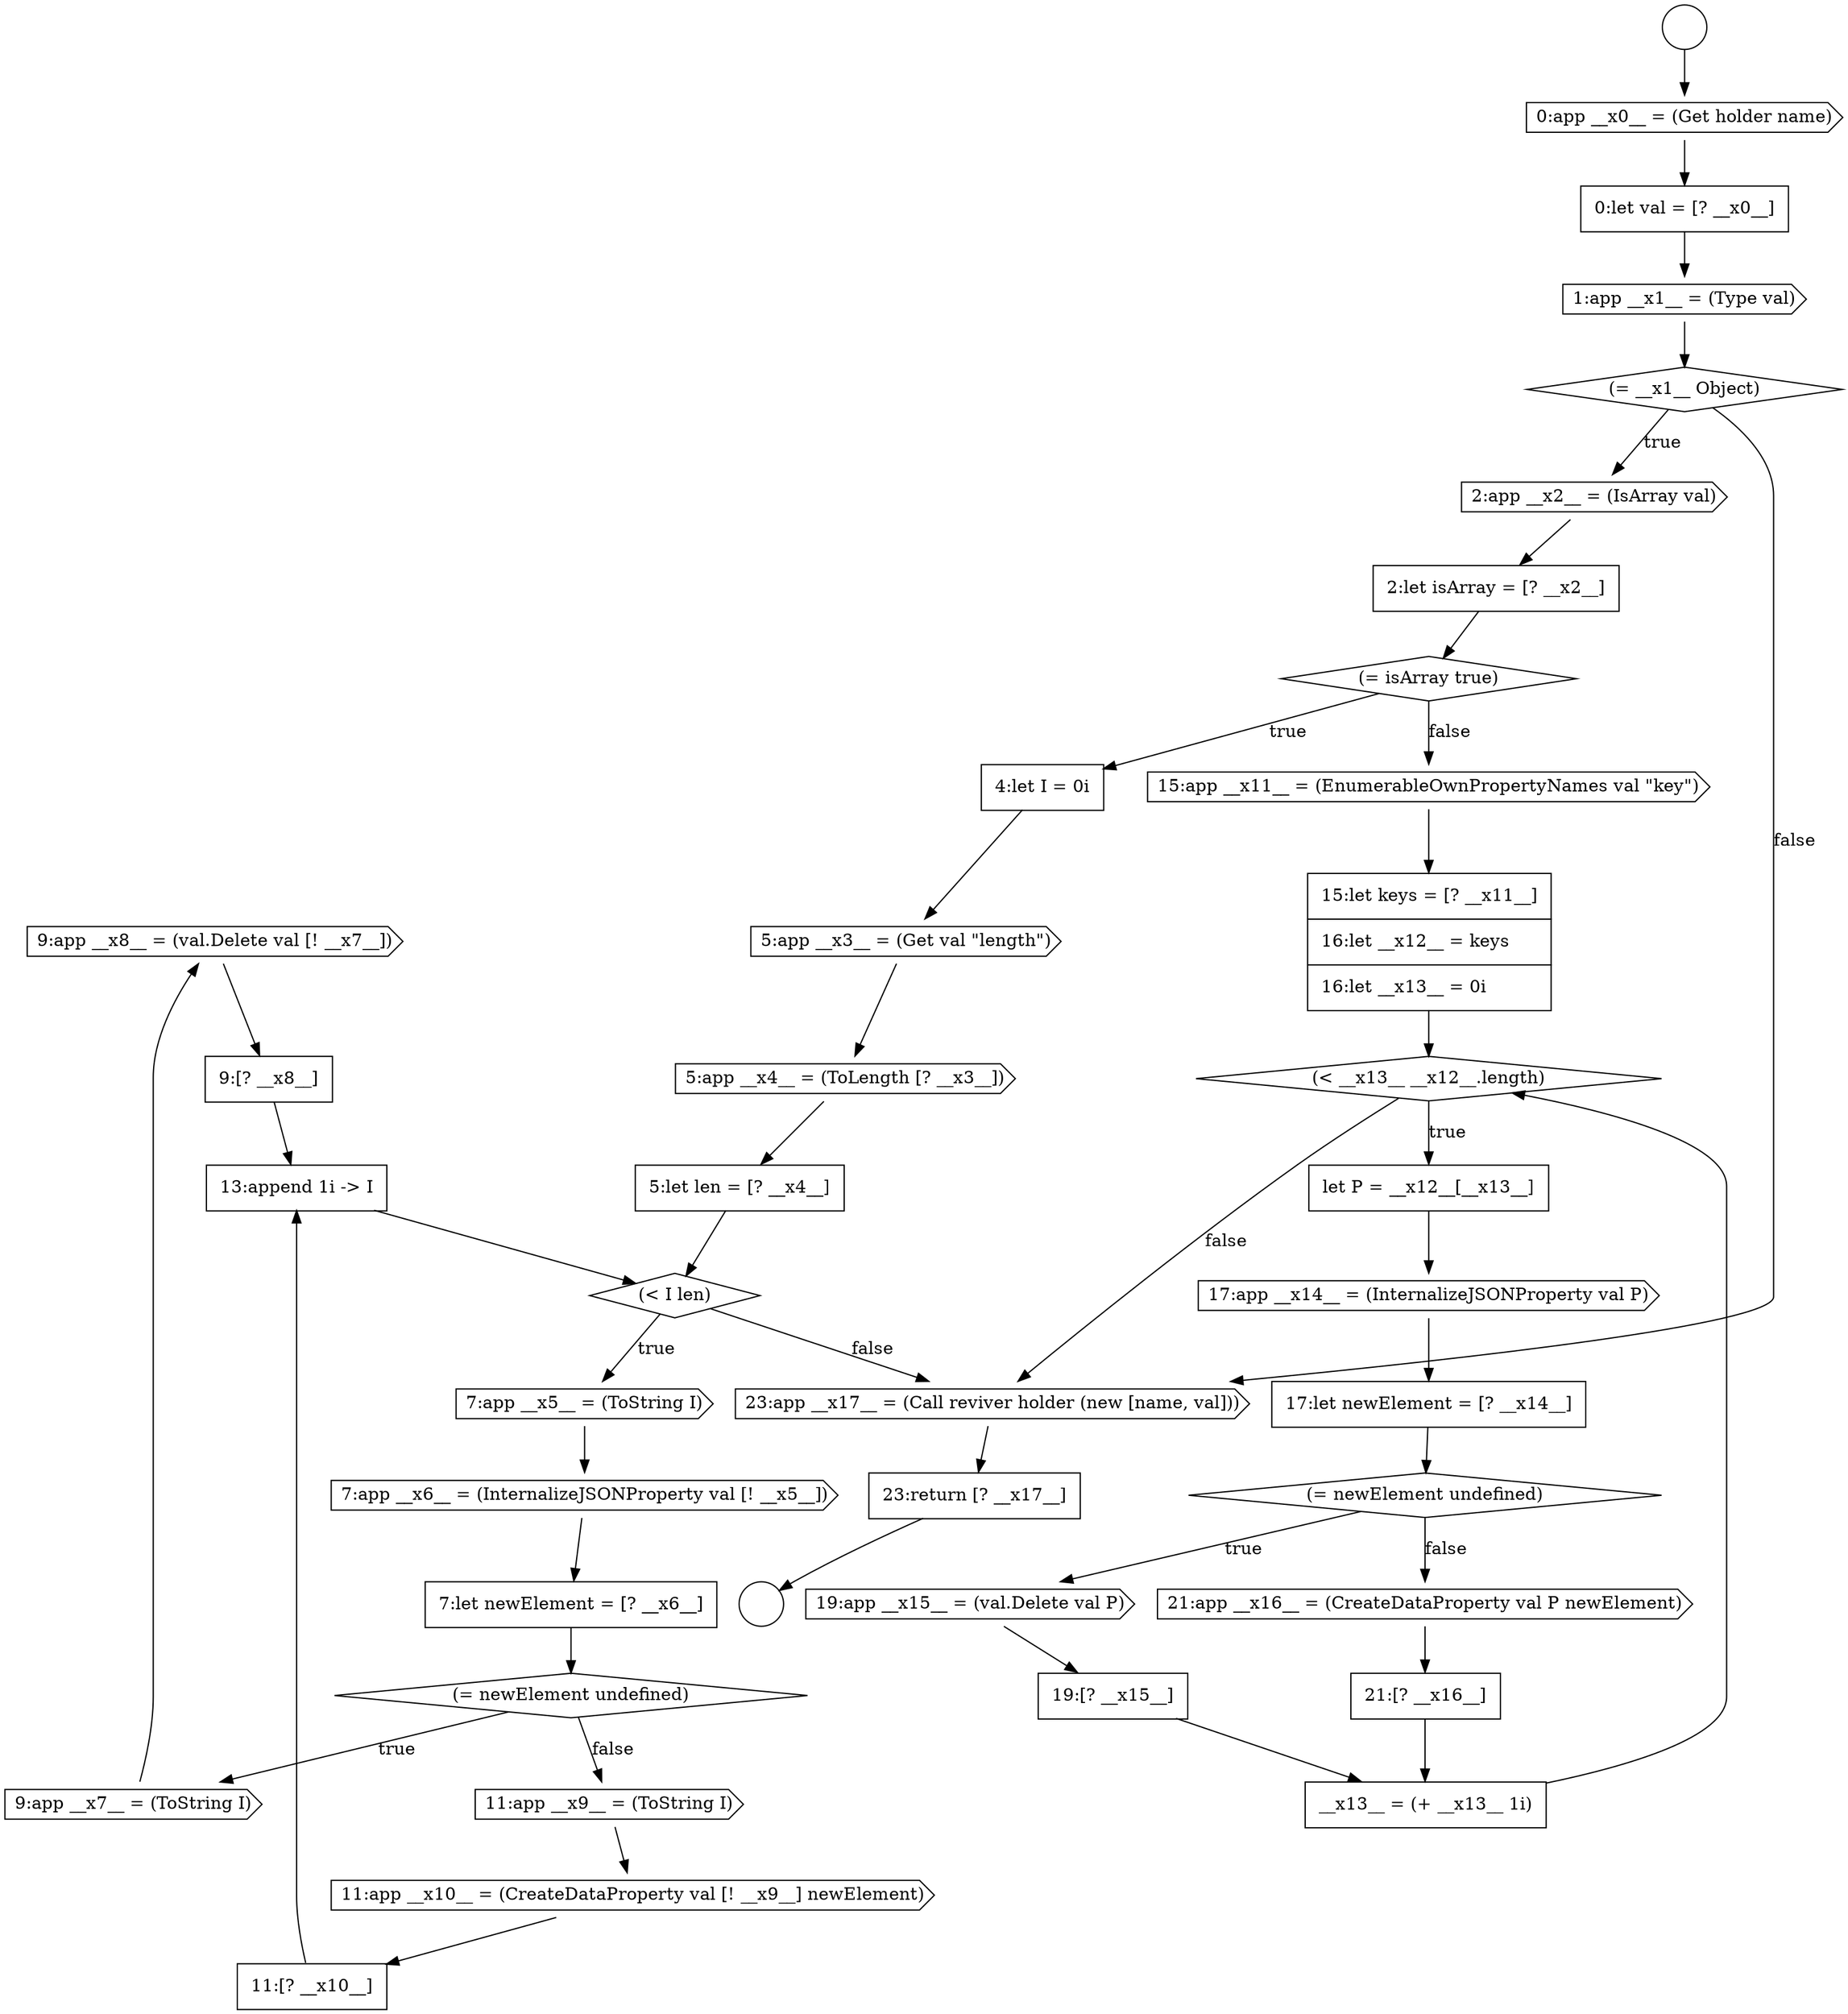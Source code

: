 digraph {
  node16940 [shape=cds, label=<<font color="black">9:app __x8__ = (val.Delete val [! __x7__])</font>> color="black" fillcolor="white" style=filled]
  node16947 [shape=none, margin=0, label=<<font color="black">
    <table border="0" cellborder="1" cellspacing="0" cellpadding="10">
      <tr><td align="left">15:let keys = [? __x11__]</td></tr>
      <tr><td align="left">16:let __x12__ = keys</td></tr>
      <tr><td align="left">16:let __x13__ = 0i</td></tr>
    </table>
  </font>> color="black" fillcolor="white" style=filled]
  node16933 [shape=none, margin=0, label=<<font color="black">
    <table border="0" cellborder="1" cellspacing="0" cellpadding="10">
      <tr><td align="left">5:let len = [? __x4__]</td></tr>
    </table>
  </font>> color="black" fillcolor="white" style=filled]
  node16953 [shape=cds, label=<<font color="black">19:app __x15__ = (val.Delete val P)</font>> color="black" fillcolor="white" style=filled]
  node16957 [shape=none, margin=0, label=<<font color="black">
    <table border="0" cellborder="1" cellspacing="0" cellpadding="10">
      <tr><td align="left">__x13__ = (+ __x13__ 1i)</td></tr>
    </table>
  </font>> color="black" fillcolor="white" style=filled]
  node16927 [shape=cds, label=<<font color="black">2:app __x2__ = (IsArray val)</font>> color="black" fillcolor="white" style=filled]
  node16954 [shape=none, margin=0, label=<<font color="black">
    <table border="0" cellborder="1" cellspacing="0" cellpadding="10">
      <tr><td align="left">19:[? __x15__]</td></tr>
    </table>
  </font>> color="black" fillcolor="white" style=filled]
  node16958 [shape=cds, label=<<font color="black">23:app __x17__ = (Call reviver holder (new [name, val]))</font>> color="black" fillcolor="white" style=filled]
  node16923 [shape=cds, label=<<font color="black">0:app __x0__ = (Get holder name)</font>> color="black" fillcolor="white" style=filled]
  node16941 [shape=none, margin=0, label=<<font color="black">
    <table border="0" cellborder="1" cellspacing="0" cellpadding="10">
      <tr><td align="left">9:[? __x8__]</td></tr>
    </table>
  </font>> color="black" fillcolor="white" style=filled]
  node16935 [shape=cds, label=<<font color="black">7:app __x5__ = (ToString I)</font>> color="black" fillcolor="white" style=filled]
  node16945 [shape=none, margin=0, label=<<font color="black">
    <table border="0" cellborder="1" cellspacing="0" cellpadding="10">
      <tr><td align="left">13:append 1i -&gt; I</td></tr>
    </table>
  </font>> color="black" fillcolor="white" style=filled]
  node16938 [shape=diamond, label=<<font color="black">(= newElement undefined)</font>> color="black" fillcolor="white" style=filled]
  node16959 [shape=none, margin=0, label=<<font color="black">
    <table border="0" cellborder="1" cellspacing="0" cellpadding="10">
      <tr><td align="left">23:return [? __x17__]</td></tr>
    </table>
  </font>> color="black" fillcolor="white" style=filled]
  node16955 [shape=cds, label=<<font color="black">21:app __x16__ = (CreateDataProperty val P newElement)</font>> color="black" fillcolor="white" style=filled]
  node16942 [shape=cds, label=<<font color="black">11:app __x9__ = (ToString I)</font>> color="black" fillcolor="white" style=filled]
  node16931 [shape=cds, label=<<font color="black">5:app __x3__ = (Get val &quot;length&quot;)</font>> color="black" fillcolor="white" style=filled]
  node16921 [shape=circle label=" " color="black" fillcolor="white" style=filled]
  node16943 [shape=cds, label=<<font color="black">11:app __x10__ = (CreateDataProperty val [! __x9__] newElement)</font>> color="black" fillcolor="white" style=filled]
  node16928 [shape=none, margin=0, label=<<font color="black">
    <table border="0" cellborder="1" cellspacing="0" cellpadding="10">
      <tr><td align="left">2:let isArray = [? __x2__]</td></tr>
    </table>
  </font>> color="black" fillcolor="white" style=filled]
  node16950 [shape=cds, label=<<font color="black">17:app __x14__ = (InternalizeJSONProperty val P)</font>> color="black" fillcolor="white" style=filled]
  node16929 [shape=diamond, label=<<font color="black">(= isArray true)</font>> color="black" fillcolor="white" style=filled]
  node16946 [shape=cds, label=<<font color="black">15:app __x11__ = (EnumerableOwnPropertyNames val &quot;key&quot;)</font>> color="black" fillcolor="white" style=filled]
  node16944 [shape=none, margin=0, label=<<font color="black">
    <table border="0" cellborder="1" cellspacing="0" cellpadding="10">
      <tr><td align="left">11:[? __x10__]</td></tr>
    </table>
  </font>> color="black" fillcolor="white" style=filled]
  node16924 [shape=none, margin=0, label=<<font color="black">
    <table border="0" cellborder="1" cellspacing="0" cellpadding="10">
      <tr><td align="left">0:let val = [? __x0__]</td></tr>
    </table>
  </font>> color="black" fillcolor="white" style=filled]
  node16949 [shape=none, margin=0, label=<<font color="black">
    <table border="0" cellborder="1" cellspacing="0" cellpadding="10">
      <tr><td align="left">let P = __x12__[__x13__]</td></tr>
    </table>
  </font>> color="black" fillcolor="white" style=filled]
  node16936 [shape=cds, label=<<font color="black">7:app __x6__ = (InternalizeJSONProperty val [! __x5__])</font>> color="black" fillcolor="white" style=filled]
  node16937 [shape=none, margin=0, label=<<font color="black">
    <table border="0" cellborder="1" cellspacing="0" cellpadding="10">
      <tr><td align="left">7:let newElement = [? __x6__]</td></tr>
    </table>
  </font>> color="black" fillcolor="white" style=filled]
  node16932 [shape=cds, label=<<font color="black">5:app __x4__ = (ToLength [? __x3__])</font>> color="black" fillcolor="white" style=filled]
  node16926 [shape=diamond, label=<<font color="black">(= __x1__ Object)</font>> color="black" fillcolor="white" style=filled]
  node16952 [shape=diamond, label=<<font color="black">(= newElement undefined)</font>> color="black" fillcolor="white" style=filled]
  node16922 [shape=circle label=" " color="black" fillcolor="white" style=filled]
  node16948 [shape=diamond, label=<<font color="black">(&lt; __x13__ __x12__.length)</font>> color="black" fillcolor="white" style=filled]
  node16951 [shape=none, margin=0, label=<<font color="black">
    <table border="0" cellborder="1" cellspacing="0" cellpadding="10">
      <tr><td align="left">17:let newElement = [? __x14__]</td></tr>
    </table>
  </font>> color="black" fillcolor="white" style=filled]
  node16934 [shape=diamond, label=<<font color="black">(&lt; I len)</font>> color="black" fillcolor="white" style=filled]
  node16925 [shape=cds, label=<<font color="black">1:app __x1__ = (Type val)</font>> color="black" fillcolor="white" style=filled]
  node16956 [shape=none, margin=0, label=<<font color="black">
    <table border="0" cellborder="1" cellspacing="0" cellpadding="10">
      <tr><td align="left">21:[? __x16__]</td></tr>
    </table>
  </font>> color="black" fillcolor="white" style=filled]
  node16939 [shape=cds, label=<<font color="black">9:app __x7__ = (ToString I)</font>> color="black" fillcolor="white" style=filled]
  node16930 [shape=none, margin=0, label=<<font color="black">
    <table border="0" cellborder="1" cellspacing="0" cellpadding="10">
      <tr><td align="left">4:let I = 0i</td></tr>
    </table>
  </font>> color="black" fillcolor="white" style=filled]
  node16942 -> node16943 [ color="black"]
  node16954 -> node16957 [ color="black"]
  node16935 -> node16936 [ color="black"]
  node16958 -> node16959 [ color="black"]
  node16933 -> node16934 [ color="black"]
  node16940 -> node16941 [ color="black"]
  node16953 -> node16954 [ color="black"]
  node16938 -> node16939 [label=<<font color="black">true</font>> color="black"]
  node16938 -> node16942 [label=<<font color="black">false</font>> color="black"]
  node16943 -> node16944 [ color="black"]
  node16931 -> node16932 [ color="black"]
  node16946 -> node16947 [ color="black"]
  node16955 -> node16956 [ color="black"]
  node16947 -> node16948 [ color="black"]
  node16925 -> node16926 [ color="black"]
  node16930 -> node16931 [ color="black"]
  node16929 -> node16930 [label=<<font color="black">true</font>> color="black"]
  node16929 -> node16946 [label=<<font color="black">false</font>> color="black"]
  node16952 -> node16953 [label=<<font color="black">true</font>> color="black"]
  node16952 -> node16955 [label=<<font color="black">false</font>> color="black"]
  node16951 -> node16952 [ color="black"]
  node16923 -> node16924 [ color="black"]
  node16950 -> node16951 [ color="black"]
  node16924 -> node16925 [ color="black"]
  node16945 -> node16934 [ color="black"]
  node16957 -> node16948 [ color="black"]
  node16939 -> node16940 [ color="black"]
  node16937 -> node16938 [ color="black"]
  node16928 -> node16929 [ color="black"]
  node16959 -> node16922 [ color="black"]
  node16948 -> node16949 [label=<<font color="black">true</font>> color="black"]
  node16948 -> node16958 [label=<<font color="black">false</font>> color="black"]
  node16934 -> node16935 [label=<<font color="black">true</font>> color="black"]
  node16934 -> node16958 [label=<<font color="black">false</font>> color="black"]
  node16921 -> node16923 [ color="black"]
  node16927 -> node16928 [ color="black"]
  node16926 -> node16927 [label=<<font color="black">true</font>> color="black"]
  node16926 -> node16958 [label=<<font color="black">false</font>> color="black"]
  node16941 -> node16945 [ color="black"]
  node16932 -> node16933 [ color="black"]
  node16936 -> node16937 [ color="black"]
  node16956 -> node16957 [ color="black"]
  node16944 -> node16945 [ color="black"]
  node16949 -> node16950 [ color="black"]
}
